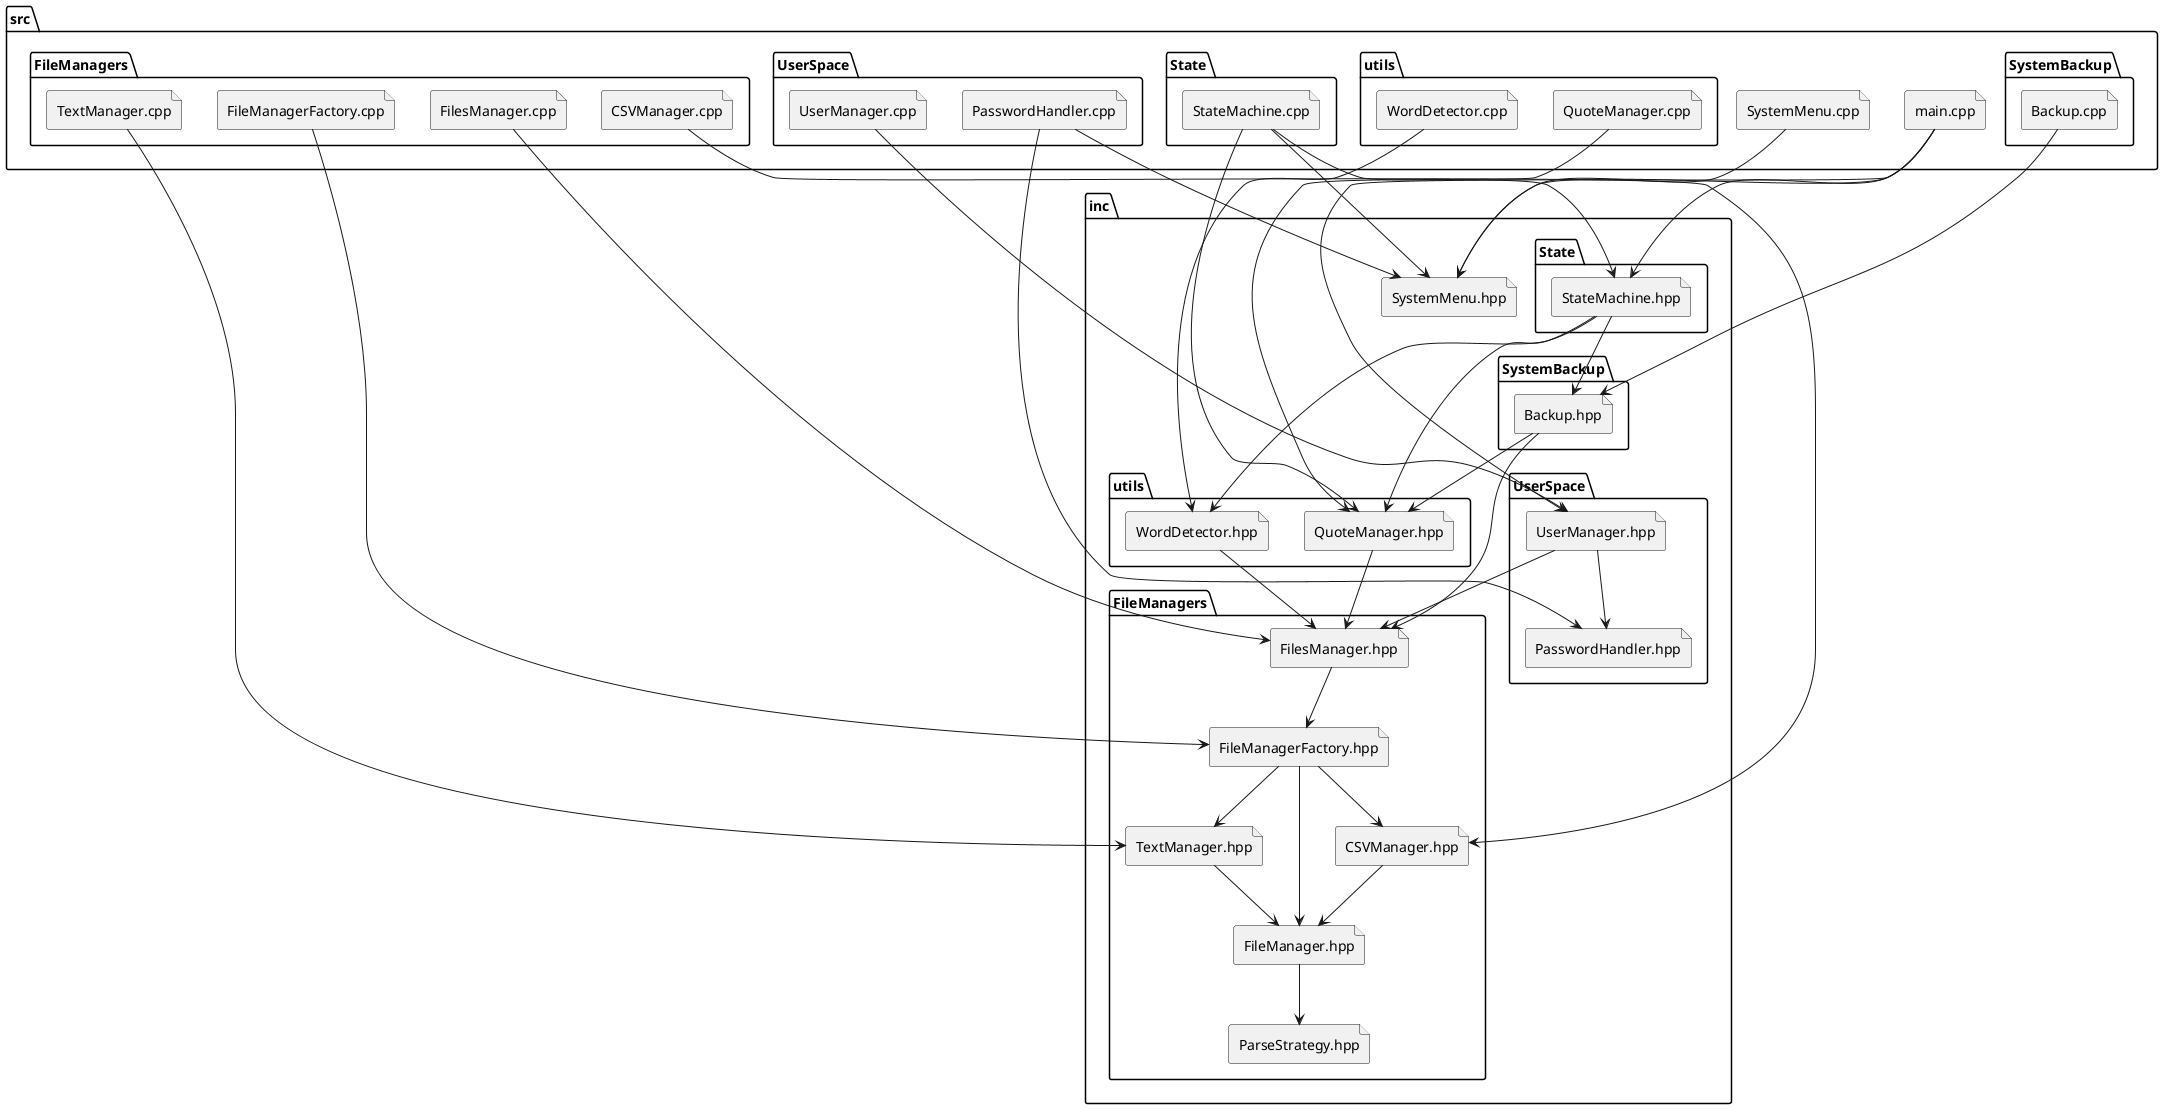 @startuml
folder "src" as C_0001174087666814116921 {
folder "utils" as C_0001558909379992733725 {
file "WordDetector.cpp" as C_0001192985722794565822
file "QuoteManager.cpp" as C_0000042368136679758895
}
folder "SystemBackup" as C_0002267777462396748461 {
file "Backup.cpp" as C_0001321113116558304329
}
folder "FileManagers" as C_0000808685916188025423 {
file "FileManagerFactory.cpp" as C_0001098831110367588788
file "TextManager.cpp" as C_0000354108536627201513
file "FilesManager.cpp" as C_0002279898939427006060
file "CSVManager.cpp" as C_0001364398814746019091
}
folder "UserSpace" as C_0001273234137636890556 {
file "UserManager.cpp" as C_0000286647691525384753
file "PasswordHandler.cpp" as C_0000040200884377937635
}
file "SystemMenu.cpp" as C_0002235219434747996477
file "main.cpp" as C_0001844529425466639914
folder "State" as C_0001061642707120520068 {
file "StateMachine.cpp" as C_0001570050764675530429
}
}
folder "inc" as C_0000392941554902932752 {
folder "utils" as C_0002155265323244072197 {
file "WordDetector.hpp" as C_0000651729803069390033
file "QuoteManager.hpp" as C_0000432399809856898407
}
folder "FileManagers" as C_0001111627525490536684 {
file "FilesManager.hpp" as C_0001191510701026435254
file "FileManagerFactory.hpp" as C_0001796945926233122140
file "CSVManager.hpp" as C_0000722571494275902447
file "FileManager.hpp" as C_0001691366224478307647
file "ParseStrategy.hpp" as C_0002019047823479141029
file "TextManager.hpp" as C_0000386789679745995025
}
folder "SystemBackup" as C_0001136592463276690933 {
file "Backup.hpp" as C_0001522967664144107374
}
folder "UserSpace" as C_0001658485430117366735 {
file "UserManager.hpp" as C_0002082932020591445306
file "PasswordHandler.hpp" as C_0002141023819630873299
}
file "SystemMenu.hpp" as C_0001553240926386766700
folder "State" as C_0001984235325359594158 {
file "StateMachine.hpp" as C_0000113702020395666147
}
}
C_0001192985722794565822 --> C_0000651729803069390033
C_0000042368136679758895 --> C_0000432399809856898407
C_0001321113116558304329 --> C_0001522967664144107374
C_0001098831110367588788 --> C_0001796945926233122140
C_0000354108536627201513 --> C_0000386789679745995025
C_0002279898939427006060 --> C_0001191510701026435254
C_0001364398814746019091 --> C_0000722571494275902447
C_0000286647691525384753 --> C_0002082932020591445306
C_0000040200884377937635 --> C_0002141023819630873299
C_0000040200884377937635 --> C_0001553240926386766700
C_0002235219434747996477 --> C_0001553240926386766700
C_0001844529425466639914 --> C_0000113702020395666147
C_0001844529425466639914 --> C_0001553240926386766700
C_0001844529425466639914 --> C_0002082932020591445306
C_0001570050764675530429 --> C_0000113702020395666147
C_0001570050764675530429 --> C_0000432399809856898407
C_0001570050764675530429 --> C_0001553240926386766700
C_0000651729803069390033 --> C_0001191510701026435254
C_0000432399809856898407 --> C_0001191510701026435254
C_0001191510701026435254 --> C_0001796945926233122140
C_0001796945926233122140 --> C_0000722571494275902447
C_0001796945926233122140 --> C_0001691366224478307647
C_0001796945926233122140 --> C_0000386789679745995025
C_0000722571494275902447 --> C_0001691366224478307647
C_0001691366224478307647 --> C_0002019047823479141029
C_0000386789679745995025 --> C_0001691366224478307647
C_0001522967664144107374 --> C_0001191510701026435254
C_0001522967664144107374 --> C_0000432399809856898407
C_0002082932020591445306 --> C_0001191510701026435254
C_0002082932020591445306 --> C_0002141023819630873299
C_0000113702020395666147 --> C_0001522967664144107374
C_0000113702020395666147 --> C_0000432399809856898407
C_0000113702020395666147 --> C_0000651729803069390033

'Generated with clang-uml, version 0.5.2
'LLVM version clang version 18.1.1 (https://github.com/llvm/llvm-project.git dba2a75e9c7ef81fe84774ba5eee5e67e01d801a)
@enduml
